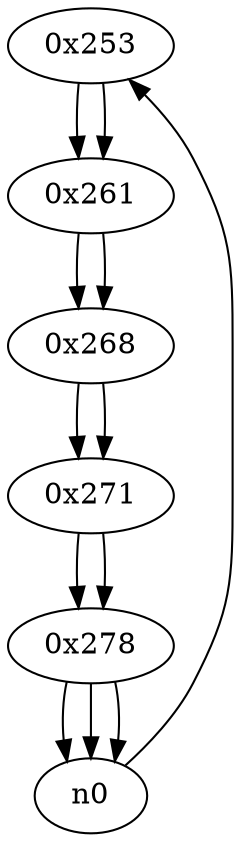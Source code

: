 digraph G{
/* nodes */
  n1 [label="0x253"]
  n2 [label="0x261"]
  n3 [label="0x268"]
  n4 [label="0x271"]
  n5 [label="0x278"]
/* edges */
n1 -> n2;
n0 -> n1;
n2 -> n3;
n1 -> n2;
n3 -> n4;
n2 -> n3;
n4 -> n5;
n3 -> n4;
n5 -> n0;
n5 -> n0;
n5 -> n0;
n4 -> n5;
}

